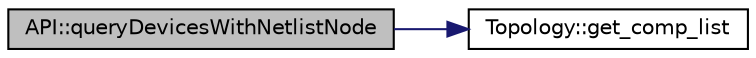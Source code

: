 digraph "API::queryDevicesWithNetlistNode"
{
 // LATEX_PDF_SIZE
  edge [fontname="Helvetica",fontsize="10",labelfontname="Helvetica",labelfontsize="10"];
  node [fontname="Helvetica",fontsize="10",shape=record];
  rankdir="LR";
  Node1 [label="API::queryDevicesWithNetlistNode",height=0.2,width=0.4,color="black", fillcolor="grey75", style="filled", fontcolor="black",tooltip="a function to get all components connected to the input node id"];
  Node1 -> Node2 [color="midnightblue",fontsize="10",style="solid",fontname="Helvetica"];
  Node2 [label="Topology::get_comp_list",height=0.2,width=0.4,color="black", fillcolor="white", style="filled",URL="$class_topology.html#a5e0558127021080285078fccf40d9c8f",tooltip="a getter function that returns a list of components"];
}
